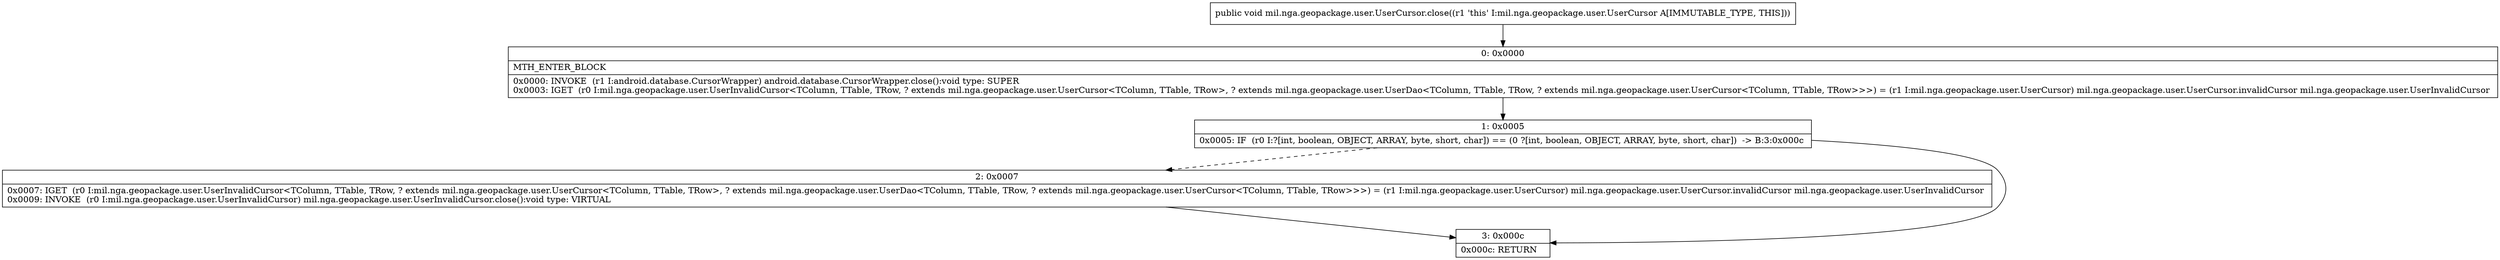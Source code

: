 digraph "CFG formil.nga.geopackage.user.UserCursor.close()V" {
Node_0 [shape=record,label="{0\:\ 0x0000|MTH_ENTER_BLOCK\l|0x0000: INVOKE  (r1 I:android.database.CursorWrapper) android.database.CursorWrapper.close():void type: SUPER \l0x0003: IGET  (r0 I:mil.nga.geopackage.user.UserInvalidCursor\<TColumn, TTable, TRow, ? extends mil.nga.geopackage.user.UserCursor\<TColumn, TTable, TRow\>, ? extends mil.nga.geopackage.user.UserDao\<TColumn, TTable, TRow, ? extends mil.nga.geopackage.user.UserCursor\<TColumn, TTable, TRow\>\>\>) = (r1 I:mil.nga.geopackage.user.UserCursor) mil.nga.geopackage.user.UserCursor.invalidCursor mil.nga.geopackage.user.UserInvalidCursor \l}"];
Node_1 [shape=record,label="{1\:\ 0x0005|0x0005: IF  (r0 I:?[int, boolean, OBJECT, ARRAY, byte, short, char]) == (0 ?[int, boolean, OBJECT, ARRAY, byte, short, char])  \-\> B:3:0x000c \l}"];
Node_2 [shape=record,label="{2\:\ 0x0007|0x0007: IGET  (r0 I:mil.nga.geopackage.user.UserInvalidCursor\<TColumn, TTable, TRow, ? extends mil.nga.geopackage.user.UserCursor\<TColumn, TTable, TRow\>, ? extends mil.nga.geopackage.user.UserDao\<TColumn, TTable, TRow, ? extends mil.nga.geopackage.user.UserCursor\<TColumn, TTable, TRow\>\>\>) = (r1 I:mil.nga.geopackage.user.UserCursor) mil.nga.geopackage.user.UserCursor.invalidCursor mil.nga.geopackage.user.UserInvalidCursor \l0x0009: INVOKE  (r0 I:mil.nga.geopackage.user.UserInvalidCursor) mil.nga.geopackage.user.UserInvalidCursor.close():void type: VIRTUAL \l}"];
Node_3 [shape=record,label="{3\:\ 0x000c|0x000c: RETURN   \l}"];
MethodNode[shape=record,label="{public void mil.nga.geopackage.user.UserCursor.close((r1 'this' I:mil.nga.geopackage.user.UserCursor A[IMMUTABLE_TYPE, THIS])) }"];
MethodNode -> Node_0;
Node_0 -> Node_1;
Node_1 -> Node_2[style=dashed];
Node_1 -> Node_3;
Node_2 -> Node_3;
}

